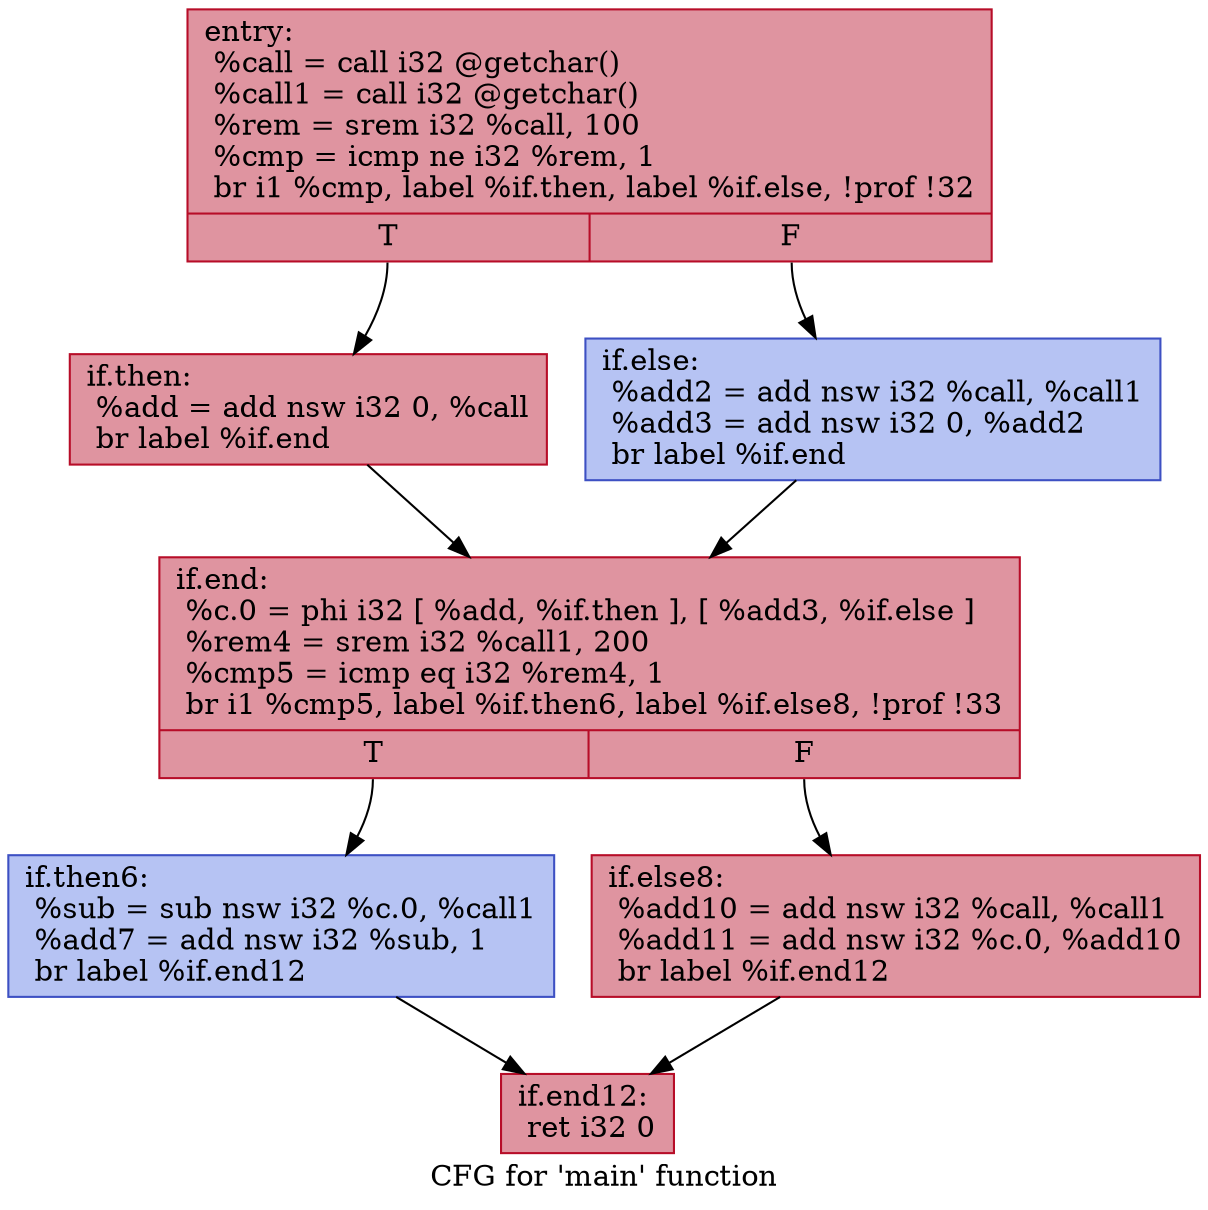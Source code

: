 digraph "CFG for 'main' function" {
	label="CFG for 'main' function";

	Node0x55fbf7e7fc40 [shape=record,color="#b70d28ff", style=filled, fillcolor="#b70d2870",label="{entry:\l  %call = call i32 @getchar()\l  %call1 = call i32 @getchar()\l  %rem = srem i32 %call, 100\l  %cmp = icmp ne i32 %rem, 1\l  br i1 %cmp, label %if.then, label %if.else, !prof !32\l|{<s0>T|<s1>F}}"];
	Node0x55fbf7e7fc40:s0 -> Node0x55fbf7e882d0;
	Node0x55fbf7e7fc40:s1 -> Node0x55fbf7e88320;
	Node0x55fbf7e882d0 [shape=record,color="#b70d28ff", style=filled, fillcolor="#b70d2870",label="{if.then:                                          \l  %add = add nsw i32 0, %call\l  br label %if.end\l}"];
	Node0x55fbf7e882d0 -> Node0x55fbf7e88370;
	Node0x55fbf7e88320 [shape=record,color="#3d50c3ff", style=filled, fillcolor="#5977e370",label="{if.else:                                          \l  %add2 = add nsw i32 %call, %call1\l  %add3 = add nsw i32 0, %add2\l  br label %if.end\l}"];
	Node0x55fbf7e88320 -> Node0x55fbf7e88370;
	Node0x55fbf7e88370 [shape=record,color="#b70d28ff", style=filled, fillcolor="#b70d2870",label="{if.end:                                           \l  %c.0 = phi i32 [ %add, %if.then ], [ %add3, %if.else ]\l  %rem4 = srem i32 %call1, 200\l  %cmp5 = icmp eq i32 %rem4, 1\l  br i1 %cmp5, label %if.then6, label %if.else8, !prof !33\l|{<s0>T|<s1>F}}"];
	Node0x55fbf7e88370:s0 -> Node0x55fbf7e883c0;
	Node0x55fbf7e88370:s1 -> Node0x55fbf7e88410;
	Node0x55fbf7e883c0 [shape=record,color="#3d50c3ff", style=filled, fillcolor="#5977e370",label="{if.then6:                                         \l  %sub = sub nsw i32 %c.0, %call1\l  %add7 = add nsw i32 %sub, 1\l  br label %if.end12\l}"];
	Node0x55fbf7e883c0 -> Node0x55fbf7e88460;
	Node0x55fbf7e88410 [shape=record,color="#b70d28ff", style=filled, fillcolor="#b70d2870",label="{if.else8:                                         \l  %add10 = add nsw i32 %call, %call1\l  %add11 = add nsw i32 %c.0, %add10\l  br label %if.end12\l}"];
	Node0x55fbf7e88410 -> Node0x55fbf7e88460;
	Node0x55fbf7e88460 [shape=record,color="#b70d28ff", style=filled, fillcolor="#b70d2870",label="{if.end12:                                         \l  ret i32 0\l}"];
}
